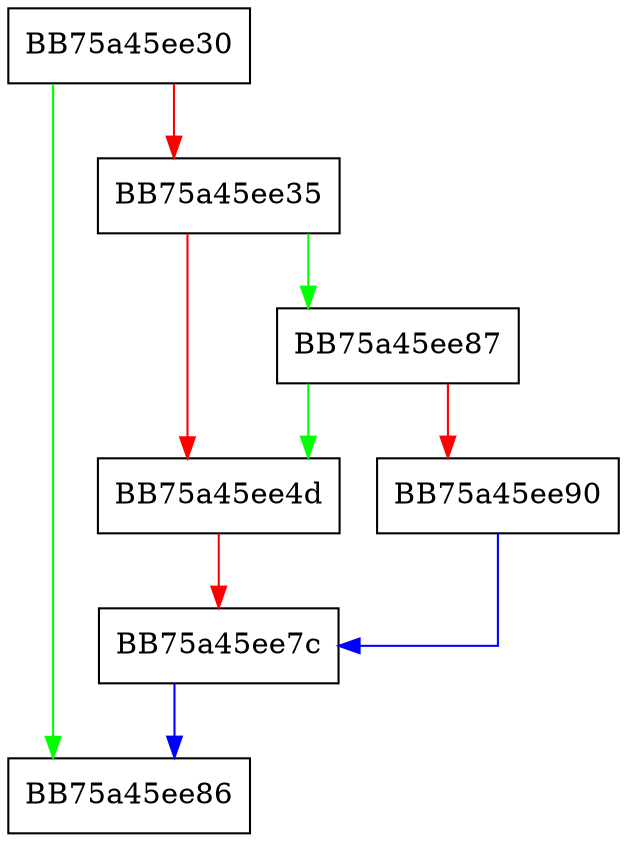 digraph pcache1Free {
  node [shape="box"];
  graph [splines=ortho];
  BB75a45ee30 -> BB75a45ee86 [color="green"];
  BB75a45ee30 -> BB75a45ee35 [color="red"];
  BB75a45ee35 -> BB75a45ee87 [color="green"];
  BB75a45ee35 -> BB75a45ee4d [color="red"];
  BB75a45ee4d -> BB75a45ee7c [color="red"];
  BB75a45ee7c -> BB75a45ee86 [color="blue"];
  BB75a45ee87 -> BB75a45ee4d [color="green"];
  BB75a45ee87 -> BB75a45ee90 [color="red"];
  BB75a45ee90 -> BB75a45ee7c [color="blue"];
}